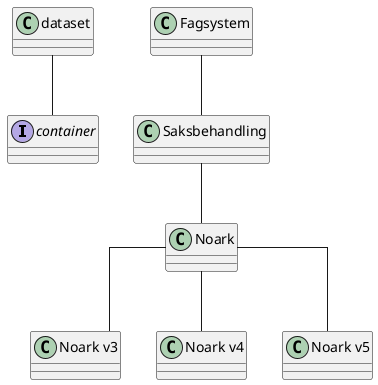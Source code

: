 @startuml "SUF"
skinparam linetype polyline
skinparam linetype ortho

interface container
dataset -- container

Fagsystem -- Saksbehandling
Saksbehandling -- Noark
Noark -- "Noark v3"
Noark -- "Noark v4"
Noark -- "Noark v5"

@enduml